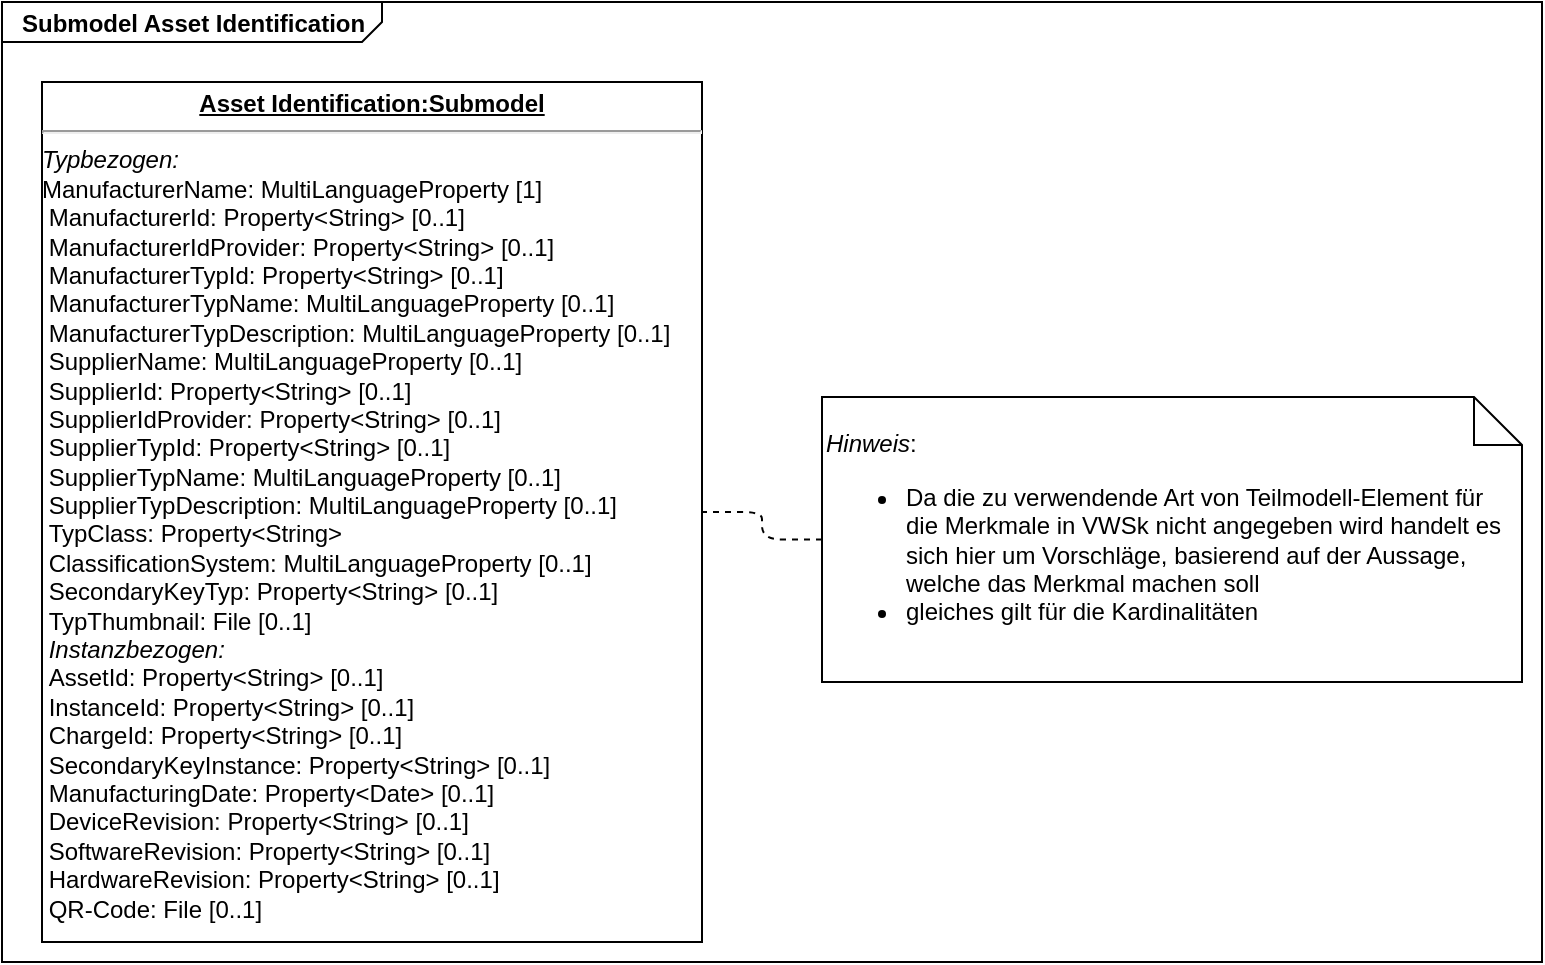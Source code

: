 <mxfile version="13.10.0" type="github">
  <diagram id="4UYlCgZRLO4GiP1bX2ro" name="Page-1">
    <mxGraphModel dx="1708" dy="808" grid="1" gridSize="10" guides="1" tooltips="1" connect="1" arrows="1" fold="1" page="1" pageScale="1" pageWidth="827" pageHeight="1169" math="0" shadow="0">
      <root>
        <mxCell id="0" />
        <mxCell id="1" parent="0" />
        <mxCell id="7-Hjf0vCj2hYxwcwaUoQ-4" value="&lt;p style=&quot;margin: 0px ; margin-top: 4px ; margin-left: 10px ; text-align: left&quot;&gt;&lt;b&gt;Submodel Asset Identification&lt;br&gt;&lt;/b&gt;&lt;/p&gt;" style="html=1;strokeWidth=1;shape=mxgraph.sysml.package;html=1;overflow=fill;whiteSpace=wrap;labelX=190;" vertex="1" parent="1">
          <mxGeometry x="360" y="30" width="770" height="480" as="geometry" />
        </mxCell>
        <mxCell id="7-Hjf0vCj2hYxwcwaUoQ-1" value="&lt;p style=&quot;margin: 0px ; margin-top: 4px ; text-align: center ; text-decoration: underline&quot;&gt;&lt;b&gt;Asset Identification:Submodel&lt;/b&gt;&lt;/p&gt;&lt;hr&gt;&lt;div&gt;&lt;i&gt;Typbezogen:&lt;/i&gt; &lt;br&gt;&lt;/div&gt;&lt;div&gt;ManufacturerName: MultiLanguageProperty [1]&lt;/div&gt;&lt;div&gt;&amp;nbsp;ManufacturerId: Property&amp;lt;String&amp;gt; [0..1]&lt;/div&gt;&lt;div&gt;&amp;nbsp;ManufacturerIdProvider: Property&amp;lt;String&amp;gt; [0..1]&lt;/div&gt;&lt;div&gt;&amp;nbsp;ManufacturerTypId: Property&amp;lt;String&amp;gt; [0..1]&lt;/div&gt;&lt;div&gt;&amp;nbsp;ManufacturerTypName: MultiLanguageProperty [0..1]&lt;/div&gt;&lt;div&gt;&amp;nbsp;ManufacturerTypDescription: MultiLanguageProperty [0..1]&lt;/div&gt;&lt;div&gt;&amp;nbsp;SupplierName: MultiLanguageProperty [0..1]&lt;/div&gt;&lt;div&gt;&amp;nbsp;SupplierId: Property&amp;lt;String&amp;gt; [0..1]&lt;br&gt;&lt;/div&gt;&lt;div&gt;&amp;nbsp;SupplierIdProvider: Property&amp;lt;String&amp;gt; [0..1]&lt;/div&gt;&lt;div&gt;&amp;nbsp;SupplierTypId: Property&amp;lt;String&amp;gt; [0..1]&lt;/div&gt;&lt;div&gt;&amp;nbsp;SupplierTypName: MultiLanguageProperty [0..1]&lt;/div&gt;&lt;div&gt;&amp;nbsp;SupplierTypDescription: MultiLanguageProperty [0..1]&lt;/div&gt;&lt;div&gt;&amp;nbsp;TypClass: Property&amp;lt;String&amp;gt;&lt;/div&gt;&lt;div&gt;&amp;nbsp;ClassificationSystem: MultiLanguageProperty [0..1]&lt;/div&gt;&lt;div&gt;&amp;nbsp;SecondaryKeyTyp: Property&amp;lt;String&amp;gt; [0..1]&lt;/div&gt;&lt;div&gt;&amp;nbsp;TypThumbnail: File [0..1]&lt;br&gt;&lt;/div&gt;&lt;div&gt;&amp;nbsp;&lt;i&gt;Instanzbezogen:&lt;/i&gt;&lt;/div&gt;&lt;div&gt;&amp;nbsp;AssetId: Property&amp;lt;String&amp;gt; [0..1]&lt;br&gt;&lt;/div&gt;&lt;div&gt;&amp;nbsp;InstanceId: Property&amp;lt;String&amp;gt; [0..1]&lt;/div&gt;&lt;div&gt;&amp;nbsp;ChargeId: Property&amp;lt;String&amp;gt; [0..1]&lt;/div&gt;&lt;div&gt;&amp;nbsp;SecondaryKeyInstance: Property&amp;lt;String&amp;gt; [0..1]&lt;/div&gt;&lt;div&gt;&amp;nbsp;ManufacturingDate: Property&amp;lt;Date&amp;gt; [0..1]&lt;/div&gt;&lt;div&gt;&amp;nbsp;DeviceRevision: Property&amp;lt;String&amp;gt; [0..1]&lt;/div&gt;&lt;div&gt;&amp;nbsp;SoftwareRevision: Property&amp;lt;String&amp;gt; [0..1]&lt;/div&gt;&lt;div&gt;&amp;nbsp;HardwareRevision: Property&amp;lt;String&amp;gt; [0..1]&lt;/div&gt;&lt;div&gt;&amp;nbsp;QR-Code: File [0..1]&lt;br&gt;&lt;/div&gt;&lt;div&gt;&amp;nbsp;&lt;br&gt;&lt;/div&gt;" style="verticalAlign=top;align=left;overflow=fill;fontSize=12;fontFamily=Helvetica;html=1;" vertex="1" parent="1">
          <mxGeometry x="380" y="70" width="330" height="430" as="geometry" />
        </mxCell>
        <mxCell id="7-Hjf0vCj2hYxwcwaUoQ-2" value="&lt;div align=&quot;left&quot;&gt;&lt;i&gt;Hinweis&lt;/i&gt;: &lt;br&gt;&lt;ul&gt;&lt;li&gt;Da die zu verwendende Art von Teilmodell-Element für &lt;br&gt;die Merkmale in VWSk nicht angegeben wird handelt es sich hier um Vorschläge, basierend auf der Aussage, welche das Merkmal machen soll&lt;/li&gt;&lt;li&gt;gleiches gilt für die Kardinalitäten&lt;br&gt;&lt;/li&gt;&lt;/ul&gt;&lt;/div&gt;" style="shape=note;size=24;whiteSpace=wrap;html=1;align=left;" vertex="1" parent="1">
          <mxGeometry x="770" y="227.5" width="350" height="142.5" as="geometry" />
        </mxCell>
        <mxCell id="7-Hjf0vCj2hYxwcwaUoQ-3" value="" style="endArrow=none;dashed=1;html=1;edgeStyle=orthogonalEdgeStyle;" edge="1" parent="1" source="7-Hjf0vCj2hYxwcwaUoQ-2" target="7-Hjf0vCj2hYxwcwaUoQ-1">
          <mxGeometry width="50" height="50" relative="1" as="geometry">
            <mxPoint x="920" y="470" as="sourcePoint" />
            <mxPoint x="920" y="452.5" as="targetPoint" />
          </mxGeometry>
        </mxCell>
      </root>
    </mxGraphModel>
  </diagram>
</mxfile>
